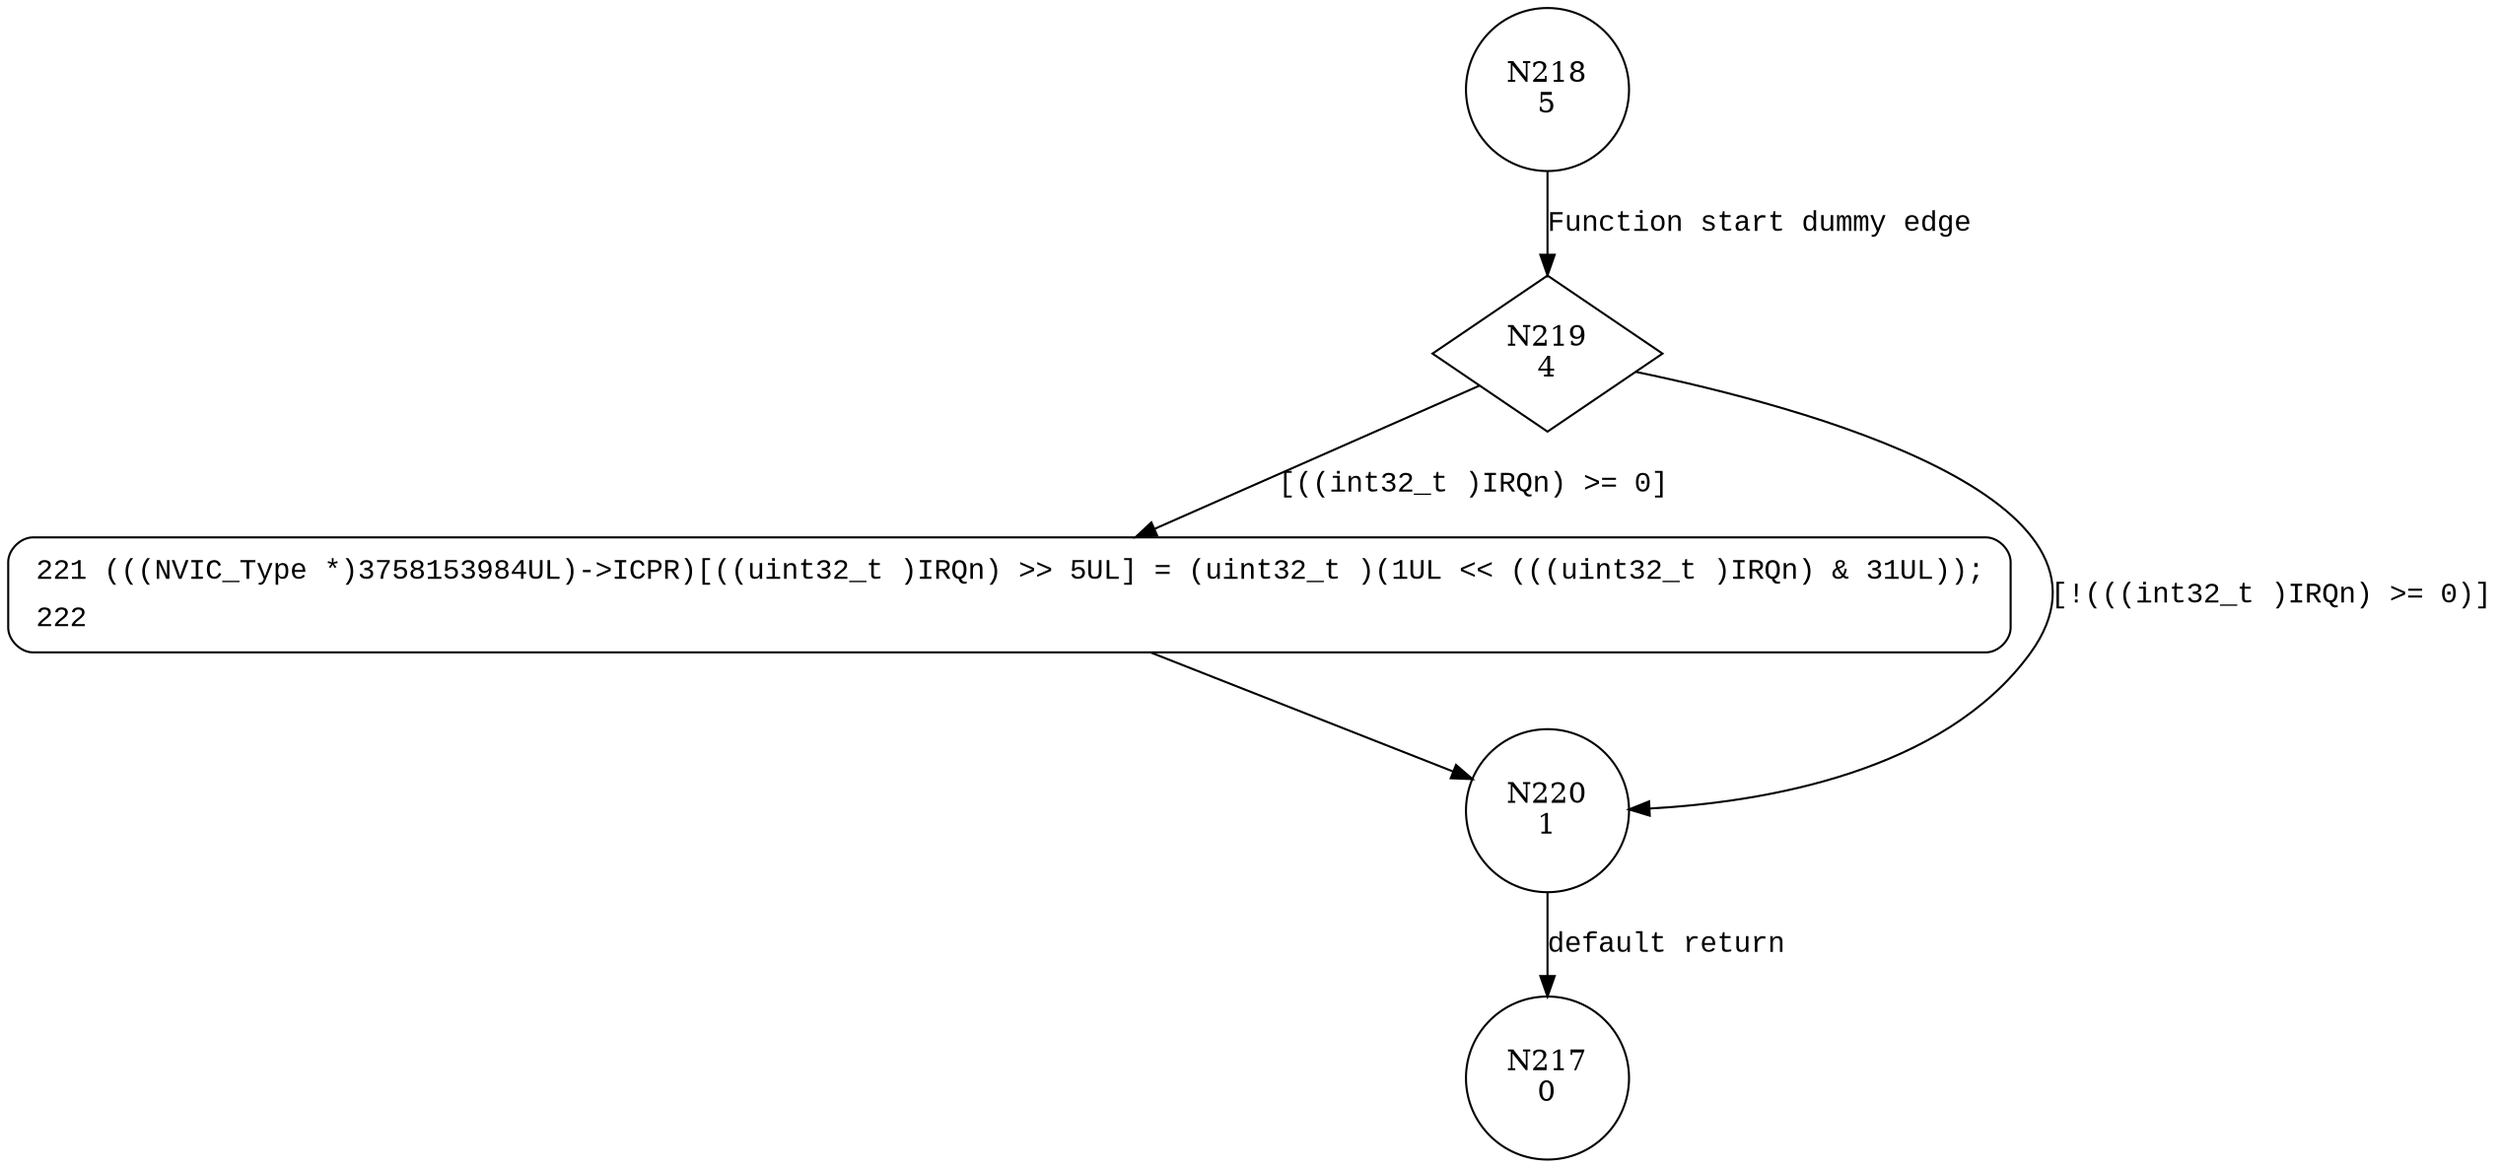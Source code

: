 digraph __NVIC_ClearPendingIRQ {
218 [shape="circle" label="N218\n5"]
219 [shape="diamond" label="N219\n4"]
221 [shape="circle" label="N221\n3"]
220 [shape="circle" label="N220\n1"]
217 [shape="circle" label="N217\n0"]
221 [style="filled,bold" penwidth="1" fillcolor="white" fontname="Courier New" shape="Mrecord" label=<<table border="0" cellborder="0" cellpadding="3" bgcolor="white"><tr><td align="right">221</td><td align="left">(((NVIC_Type *)3758153984UL)-&gt;ICPR)[((uint32_t )IRQn) &gt;&gt; 5UL] = (uint32_t )(1UL &lt;&lt; (((uint32_t )IRQn) &amp; 31UL));</td></tr><tr><td align="right">222</td><td align="left"></td></tr></table>>]
221 -> 220[label=""]
218 -> 219 [label="Function start dummy edge" fontname="Courier New"]
219 -> 221 [label="[((int32_t )IRQn) >= 0]" fontname="Courier New"]
219 -> 220 [label="[!(((int32_t )IRQn) >= 0)]" fontname="Courier New"]
220 -> 217 [label="default return" fontname="Courier New"]
}